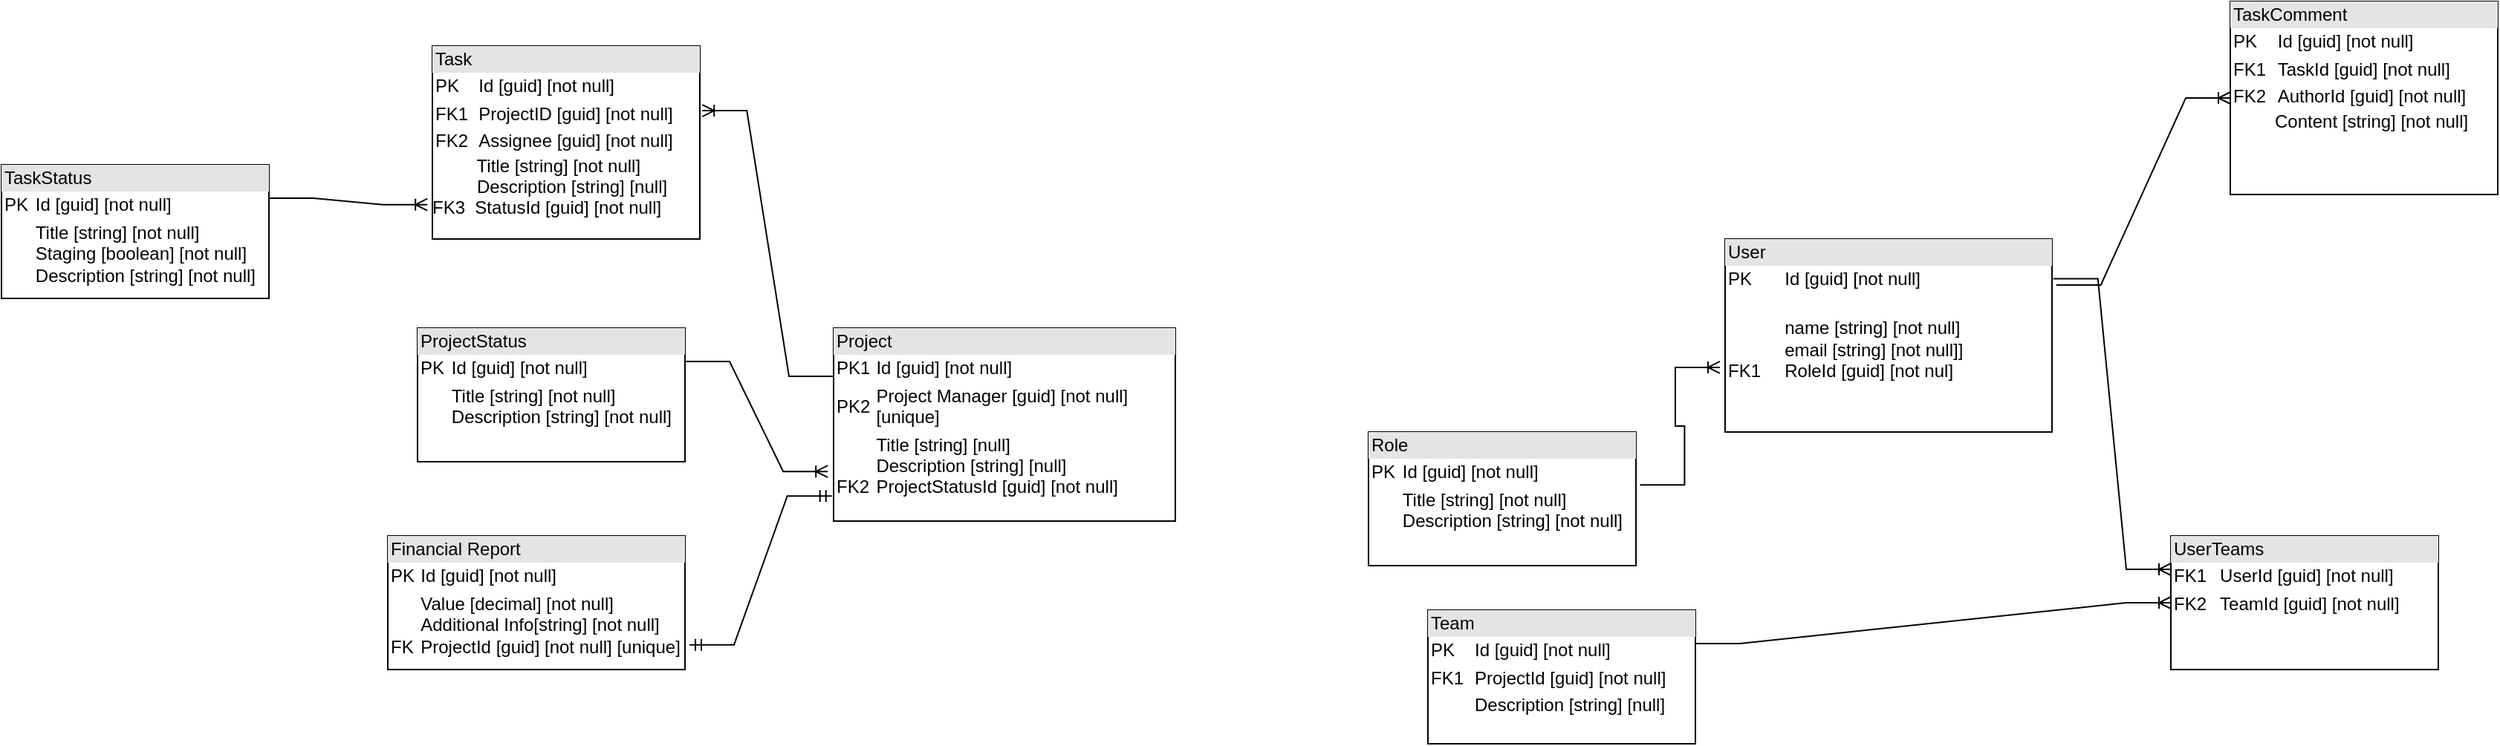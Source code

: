 <mxfile version="22.0.7" type="device">
  <diagram name="Page-1" id="7ksFpmn0JFveJ4g0IwRR">
    <mxGraphModel dx="2044" dy="1641" grid="1" gridSize="10" guides="1" tooltips="1" connect="1" arrows="1" fold="1" page="1" pageScale="1" pageWidth="850" pageHeight="1100" math="0" shadow="0">
      <root>
        <mxCell id="0" />
        <mxCell id="1" parent="0" />
        <mxCell id="Olhvi0J14PPZ46Zdt4Ib-2" value="&lt;div style=&quot;box-sizing:border-box;width:100%;background:#e4e4e4;padding:2px;&quot;&gt;User&lt;/div&gt;&lt;table style=&quot;width:100%;font-size:1em;&quot; cellpadding=&quot;2&quot; cellspacing=&quot;0&quot;&gt;&lt;tbody&gt;&lt;tr&gt;&lt;td&gt;PK&lt;br&gt;&lt;br&gt;&lt;/td&gt;&lt;td&gt;Id [guid] [not null]&lt;br&gt;&lt;br&gt;&lt;/td&gt;&lt;/tr&gt;&lt;tr&gt;&lt;td&gt;&amp;nbsp;&lt;br&gt;&amp;nbsp;&lt;br&gt;FK1&lt;/td&gt;&lt;td&gt;name [string] [not null]&lt;br&gt;email [string] [not null]]&lt;br&gt;RoleId [guid] [not nul]&lt;/td&gt;&lt;/tr&gt;&lt;/tbody&gt;&lt;/table&gt;" style="verticalAlign=top;align=left;overflow=fill;html=1;whiteSpace=wrap;" parent="1" vertex="1">
          <mxGeometry x="700" y="110" width="220" height="130" as="geometry" />
        </mxCell>
        <mxCell id="Olhvi0J14PPZ46Zdt4Ib-3" value="&lt;div style=&quot;box-sizing:border-box;width:100%;background:#e4e4e4;padding:2px;&quot;&gt;ProjectStatus&lt;/div&gt;&lt;table style=&quot;width:100%;font-size:1em;&quot; cellpadding=&quot;2&quot; cellspacing=&quot;0&quot;&gt;&lt;tbody&gt;&lt;tr&gt;&lt;td&gt;PK&lt;/td&gt;&lt;td&gt;Id [guid] [not null]&lt;/td&gt;&lt;/tr&gt;&lt;tr&gt;&lt;td&gt;&lt;br&gt;&lt;/td&gt;&lt;td&gt;Title [string] [not null]&lt;br&gt;Description [string] [not null]&lt;/td&gt;&lt;/tr&gt;&lt;tr&gt;&lt;td&gt;&lt;/td&gt;&lt;td&gt;&lt;br&gt;&lt;/td&gt;&lt;/tr&gt;&lt;/tbody&gt;&lt;/table&gt;" style="verticalAlign=top;align=left;overflow=fill;html=1;whiteSpace=wrap;" parent="1" vertex="1">
          <mxGeometry x="-180" y="170" width="180" height="90" as="geometry" />
        </mxCell>
        <mxCell id="Olhvi0J14PPZ46Zdt4Ib-4" value="&lt;div style=&quot;box-sizing:border-box;width:100%;background:#e4e4e4;padding:2px;&quot;&gt;Task&lt;/div&gt;&lt;table style=&quot;width:100%;font-size:1em;&quot; cellpadding=&quot;2&quot; cellspacing=&quot;0&quot;&gt;&lt;tbody&gt;&lt;tr&gt;&lt;td&gt;PK&lt;/td&gt;&lt;td&gt;Id [guid] [not null]&lt;/td&gt;&lt;/tr&gt;&lt;tr&gt;&lt;td&gt;FK1&lt;/td&gt;&lt;td&gt;ProjectID [guid] [not null]&lt;/td&gt;&lt;/tr&gt;&lt;tr&gt;&lt;td&gt;FK2&lt;/td&gt;&lt;td&gt;Assignee [guid] [not null]&lt;br&gt;&lt;/td&gt;&lt;/tr&gt;&lt;/tbody&gt;&lt;/table&gt;&lt;span style=&quot;white-space: pre;&quot;&gt;&#x9; Title [string] [not null]&lt;/span&gt;&lt;br&gt;&lt;span style=&quot;white-space: pre;&quot;&gt;&#x9;&lt;/span&gt;&amp;nbsp;&lt;span style=&quot;white-space: pre;&quot;&gt;Description [string] [null]&lt;br/&gt;FK3  StatusId [guid] [not null]&lt;br/&gt;&lt;/span&gt;" style="verticalAlign=top;align=left;overflow=fill;html=1;whiteSpace=wrap;" parent="1" vertex="1">
          <mxGeometry x="-170" y="-20" width="180" height="130" as="geometry" />
        </mxCell>
        <mxCell id="Olhvi0J14PPZ46Zdt4Ib-5" value="&lt;div style=&quot;box-sizing:border-box;width:100%;background:#e4e4e4;padding:2px;&quot;&gt;Team&lt;/div&gt;&lt;table style=&quot;width:100%;font-size:1em;&quot; cellpadding=&quot;2&quot; cellspacing=&quot;0&quot;&gt;&lt;tbody&gt;&lt;tr&gt;&lt;td&gt;PK&lt;/td&gt;&lt;td&gt;Id [guid] [not null]&lt;/td&gt;&lt;/tr&gt;&lt;tr&gt;&lt;td&gt;FK1&lt;/td&gt;&lt;td&gt;ProjectId [guid] [not null]&lt;/td&gt;&lt;/tr&gt;&lt;tr&gt;&lt;td&gt;&lt;/td&gt;&lt;td&gt;Description [string] [null]&lt;/td&gt;&lt;/tr&gt;&lt;/tbody&gt;&lt;/table&gt;" style="verticalAlign=top;align=left;overflow=fill;html=1;whiteSpace=wrap;" parent="1" vertex="1">
          <mxGeometry x="500" y="360" width="180" height="90" as="geometry" />
        </mxCell>
        <mxCell id="Olhvi0J14PPZ46Zdt4Ib-12" value="" style="edgeStyle=entityRelationEdgeStyle;fontSize=12;html=1;endArrow=none;rounded=0;entryX=0;entryY=0.25;entryDx=0;entryDy=0;exitX=1.009;exitY=0.335;exitDx=0;exitDy=0;exitPerimeter=0;startArrow=ERoneToMany;startFill=0;endFill=0;" parent="1" source="Olhvi0J14PPZ46Zdt4Ib-4" target="Olhvi0J14PPZ46Zdt4Ib-1" edge="1">
          <mxGeometry width="100" height="100" relative="1" as="geometry">
            <mxPoint x="-20" y="270" as="sourcePoint" />
            <mxPoint x="100" y="350" as="targetPoint" />
            <Array as="points">
              <mxPoint x="60" y="300" />
              <mxPoint x="60" y="290" />
            </Array>
          </mxGeometry>
        </mxCell>
        <mxCell id="Olhvi0J14PPZ46Zdt4Ib-15" value="&lt;div style=&quot;box-sizing:border-box;width:100%;background:#e4e4e4;padding:2px;&quot;&gt;UserTeams&lt;/div&gt;&lt;table style=&quot;width:100%;font-size:1em;&quot; cellpadding=&quot;2&quot; cellspacing=&quot;0&quot;&gt;&lt;tbody&gt;&lt;tr&gt;&lt;td&gt;FK1&lt;/td&gt;&lt;td&gt;UserId [guid] [not null]&lt;/td&gt;&lt;/tr&gt;&lt;tr&gt;&lt;td&gt;FK2&lt;/td&gt;&lt;td&gt;TeamId [guid] [not null]&lt;/td&gt;&lt;/tr&gt;&lt;/tbody&gt;&lt;/table&gt;" style="verticalAlign=top;align=left;overflow=fill;html=1;whiteSpace=wrap;" parent="1" vertex="1">
          <mxGeometry x="1000" y="310" width="180" height="90" as="geometry" />
        </mxCell>
        <mxCell id="Olhvi0J14PPZ46Zdt4Ib-16" value="" style="edgeStyle=entityRelationEdgeStyle;fontSize=12;html=1;endArrow=ERoneToMany;rounded=0;exitX=1;exitY=0.25;exitDx=0;exitDy=0;entryX=0;entryY=0.5;entryDx=0;entryDy=0;" parent="1" source="Olhvi0J14PPZ46Zdt4Ib-5" target="Olhvi0J14PPZ46Zdt4Ib-15" edge="1">
          <mxGeometry width="100" height="100" relative="1" as="geometry">
            <mxPoint x="50" y="-40" as="sourcePoint" />
            <mxPoint x="150" y="-140" as="targetPoint" />
          </mxGeometry>
        </mxCell>
        <mxCell id="Olhvi0J14PPZ46Zdt4Ib-17" value="" style="edgeStyle=entityRelationEdgeStyle;fontSize=12;html=1;endArrow=ERoneToMany;rounded=0;exitX=1.004;exitY=0.206;exitDx=0;exitDy=0;entryX=0;entryY=0.25;entryDx=0;entryDy=0;exitPerimeter=0;" parent="1" source="Olhvi0J14PPZ46Zdt4Ib-2" target="Olhvi0J14PPZ46Zdt4Ib-15" edge="1">
          <mxGeometry width="100" height="100" relative="1" as="geometry">
            <mxPoint x="710" y="-10" as="sourcePoint" />
            <mxPoint x="810" y="-110" as="targetPoint" />
          </mxGeometry>
        </mxCell>
        <mxCell id="Olhvi0J14PPZ46Zdt4Ib-19" value="&lt;div style=&quot;box-sizing:border-box;width:100%;background:#e4e4e4;padding:2px;&quot;&gt;TaskStatus&lt;/div&gt;&lt;table style=&quot;width:100%;font-size:1em;&quot; cellpadding=&quot;2&quot; cellspacing=&quot;0&quot;&gt;&lt;tbody&gt;&lt;tr&gt;&lt;td&gt;PK&lt;/td&gt;&lt;td&gt;Id [guid] [not null]&lt;/td&gt;&lt;/tr&gt;&lt;tr&gt;&lt;td&gt;&lt;br&gt;&lt;/td&gt;&lt;td&gt;Title [string] [not null]&lt;br&gt;Staging [boolean] [not null]&lt;br&gt;Description [string] [not null]&lt;/td&gt;&lt;/tr&gt;&lt;tr&gt;&lt;td&gt;&lt;/td&gt;&lt;td&gt;&lt;br&gt;&lt;/td&gt;&lt;/tr&gt;&lt;/tbody&gt;&lt;/table&gt;" style="verticalAlign=top;align=left;overflow=fill;html=1;whiteSpace=wrap;" parent="1" vertex="1">
          <mxGeometry x="-460" y="60" width="180" height="90" as="geometry" />
        </mxCell>
        <mxCell id="Olhvi0J14PPZ46Zdt4Ib-20" value="" style="edgeStyle=entityRelationEdgeStyle;fontSize=12;html=1;endArrow=ERoneToMany;rounded=0;entryX=-0.019;entryY=0.822;entryDx=0;entryDy=0;entryPerimeter=0;exitX=1;exitY=0.25;exitDx=0;exitDy=0;" parent="1" source="Olhvi0J14PPZ46Zdt4Ib-19" target="Olhvi0J14PPZ46Zdt4Ib-4" edge="1">
          <mxGeometry width="100" height="100" relative="1" as="geometry">
            <mxPoint x="-240" y="530" as="sourcePoint" />
            <mxPoint x="-140" y="430" as="targetPoint" />
          </mxGeometry>
        </mxCell>
        <mxCell id="Olhvi0J14PPZ46Zdt4Ib-21" value="" style="edgeStyle=entityRelationEdgeStyle;fontSize=12;html=1;endArrow=ERoneToMany;rounded=0;exitX=1;exitY=0.25;exitDx=0;exitDy=0;entryX=-0.017;entryY=0.743;entryDx=0;entryDy=0;entryPerimeter=0;" parent="1" source="Olhvi0J14PPZ46Zdt4Ib-3" target="Olhvi0J14PPZ46Zdt4Ib-1" edge="1">
          <mxGeometry width="100" height="100" relative="1" as="geometry">
            <mxPoint x="70" y="536" as="sourcePoint" />
            <mxPoint x="141" y="360" as="targetPoint" />
            <Array as="points">
              <mxPoint x="495" y="533" />
            </Array>
          </mxGeometry>
        </mxCell>
        <mxCell id="Olhvi0J14PPZ46Zdt4Ib-22" value="&lt;div style=&quot;box-sizing:border-box;width:100%;background:#e4e4e4;padding:2px;&quot;&gt;TaskComment&lt;/div&gt;&lt;table style=&quot;width:100%;font-size:1em;&quot; cellpadding=&quot;2&quot; cellspacing=&quot;0&quot;&gt;&lt;tbody&gt;&lt;tr&gt;&lt;td&gt;PK&lt;/td&gt;&lt;td&gt;Id [guid] [not null]&lt;/td&gt;&lt;/tr&gt;&lt;tr&gt;&lt;td&gt;FK1&lt;/td&gt;&lt;td&gt;TaskId [guid] [not null]&lt;/td&gt;&lt;/tr&gt;&lt;tr&gt;&lt;td&gt;FK2&lt;/td&gt;&lt;td&gt;AuthorId [guid] [not null]&lt;/td&gt;&lt;/tr&gt;&lt;/tbody&gt;&lt;/table&gt;&lt;span style=&quot;white-space: pre;&quot;&gt;&lt;span style=&quot;white-space: pre;&quot;&gt;&#x9; &lt;/span&gt;Content [string] [not null]&lt;br&gt;&lt;/span&gt;" style="verticalAlign=top;align=left;overflow=fill;html=1;whiteSpace=wrap;" parent="1" vertex="1">
          <mxGeometry x="1040" y="-50" width="180" height="130" as="geometry" />
        </mxCell>
        <mxCell id="Olhvi0J14PPZ46Zdt4Ib-24" value="" style="edgeStyle=entityRelationEdgeStyle;fontSize=12;html=1;endArrow=ERoneToMany;rounded=0;entryX=0;entryY=0.5;entryDx=0;entryDy=0;exitX=1.013;exitY=0.238;exitDx=0;exitDy=0;exitPerimeter=0;" parent="1" source="Olhvi0J14PPZ46Zdt4Ib-2" target="Olhvi0J14PPZ46Zdt4Ib-22" edge="1">
          <mxGeometry width="100" height="100" relative="1" as="geometry">
            <mxPoint x="670" y="381" as="sourcePoint" />
            <mxPoint x="1339" y="547" as="targetPoint" />
          </mxGeometry>
        </mxCell>
        <mxCell id="Olhvi0J14PPZ46Zdt4Ib-25" value="&lt;div style=&quot;box-sizing:border-box;width:100%;background:#e4e4e4;padding:2px;&quot;&gt;Role&lt;/div&gt;&lt;table style=&quot;width:100%;font-size:1em;&quot; cellpadding=&quot;2&quot; cellspacing=&quot;0&quot;&gt;&lt;tbody&gt;&lt;tr&gt;&lt;td&gt;PK&lt;/td&gt;&lt;td&gt;Id [guid] [not null]&lt;/td&gt;&lt;/tr&gt;&lt;tr&gt;&lt;td&gt;&lt;br&gt;&lt;/td&gt;&lt;td&gt;Title [string] [not null]&lt;br&gt;Description [string] [not null]&lt;/td&gt;&lt;/tr&gt;&lt;tr&gt;&lt;td&gt;&lt;/td&gt;&lt;td&gt;&lt;br&gt;&lt;/td&gt;&lt;/tr&gt;&lt;/tbody&gt;&lt;/table&gt;" style="verticalAlign=top;align=left;overflow=fill;html=1;whiteSpace=wrap;" parent="1" vertex="1">
          <mxGeometry x="460" y="240" width="180" height="90" as="geometry" />
        </mxCell>
        <mxCell id="Olhvi0J14PPZ46Zdt4Ib-26" value="" style="edgeStyle=entityRelationEdgeStyle;fontSize=12;html=1;endArrow=ERoneToMany;rounded=0;entryX=-0.016;entryY=0.665;entryDx=0;entryDy=0;entryPerimeter=0;exitX=1.015;exitY=0.396;exitDx=0;exitDy=0;exitPerimeter=0;" parent="1" source="Olhvi0J14PPZ46Zdt4Ib-25" target="Olhvi0J14PPZ46Zdt4Ib-2" edge="1">
          <mxGeometry width="100" height="100" relative="1" as="geometry">
            <mxPoint x="250" y="716" as="sourcePoint" />
            <mxPoint x="392" y="680" as="targetPoint" />
          </mxGeometry>
        </mxCell>
        <mxCell id="Olhvi0J14PPZ46Zdt4Ib-27" value="&lt;div style=&quot;box-sizing:border-box;width:100%;background:#e4e4e4;padding:2px;&quot;&gt;Financial Report&lt;br&gt;&lt;/div&gt;&lt;table style=&quot;width:100%;font-size:1em;&quot; cellpadding=&quot;2&quot; cellspacing=&quot;0&quot;&gt;&lt;tbody&gt;&lt;tr&gt;&lt;td&gt;PK&lt;/td&gt;&lt;td&gt;Id [guid] [not null]&lt;/td&gt;&lt;/tr&gt;&lt;tr&gt;&lt;td&gt;&lt;br&gt;&lt;br&gt;FK&lt;/td&gt;&lt;td&gt;Value [decimal] [not null]&lt;br&gt;Additional Info[string] [not null]&lt;br&gt;ProjectId [guid] [not null] [unique]&lt;/td&gt;&lt;/tr&gt;&lt;tr&gt;&lt;td&gt;&lt;/td&gt;&lt;td&gt;&lt;br&gt;&lt;/td&gt;&lt;/tr&gt;&lt;/tbody&gt;&lt;/table&gt;" style="verticalAlign=top;align=left;overflow=fill;html=1;whiteSpace=wrap;" parent="1" vertex="1">
          <mxGeometry x="-200" y="310" width="200" height="90" as="geometry" />
        </mxCell>
        <mxCell id="Olhvi0J14PPZ46Zdt4Ib-28" value="" style="edgeStyle=entityRelationEdgeStyle;fontSize=12;html=1;endArrow=ERmandOne;startArrow=ERmandOne;rounded=0;exitX=1.015;exitY=0.815;exitDx=0;exitDy=0;exitPerimeter=0;entryX=-0.005;entryY=0.87;entryDx=0;entryDy=0;entryPerimeter=0;" parent="1" source="Olhvi0J14PPZ46Zdt4Ib-27" target="Olhvi0J14PPZ46Zdt4Ib-1" edge="1">
          <mxGeometry width="100" height="100" relative="1" as="geometry">
            <mxPoint x="220" y="110" as="sourcePoint" />
            <mxPoint x="123" y="230" as="targetPoint" />
            <Array as="points">
              <mxPoint x="50" y="300" />
              <mxPoint x="70" y="300" />
            </Array>
          </mxGeometry>
        </mxCell>
        <mxCell id="Olhvi0J14PPZ46Zdt4Ib-1" value="&lt;div style=&quot;box-sizing:border-box;width:100%;background:#e4e4e4;padding:2px;&quot;&gt;Project&lt;/div&gt;&lt;table style=&quot;width:100%;font-size:1em;&quot; cellpadding=&quot;2&quot; cellspacing=&quot;0&quot;&gt;&lt;tbody&gt;&lt;tr&gt;&lt;td&gt;PK1&lt;/td&gt;&lt;td&gt;Id [guid] [not null]&lt;/td&gt;&lt;/tr&gt;&lt;tr&gt;&lt;td&gt;PK2&lt;/td&gt;&lt;td&gt;Project Manager [guid] [not null] [unique]&lt;/td&gt;&lt;/tr&gt;&lt;tr&gt;&lt;td&gt;&lt;br&gt;&lt;br&gt;FK2&lt;br&gt;&lt;br&gt;&lt;/td&gt;&lt;td&gt;Title [string] [null]&lt;br&gt;Description [string] [null]&lt;br&gt;ProjectStatusId [guid] [not null]&lt;br&gt;&lt;br&gt;&lt;/td&gt;&lt;/tr&gt;&lt;/tbody&gt;&lt;/table&gt;" style="verticalAlign=top;align=left;overflow=fill;html=1;whiteSpace=wrap;" parent="1" vertex="1">
          <mxGeometry x="100" y="170" width="230" height="130" as="geometry" />
        </mxCell>
      </root>
    </mxGraphModel>
  </diagram>
</mxfile>
